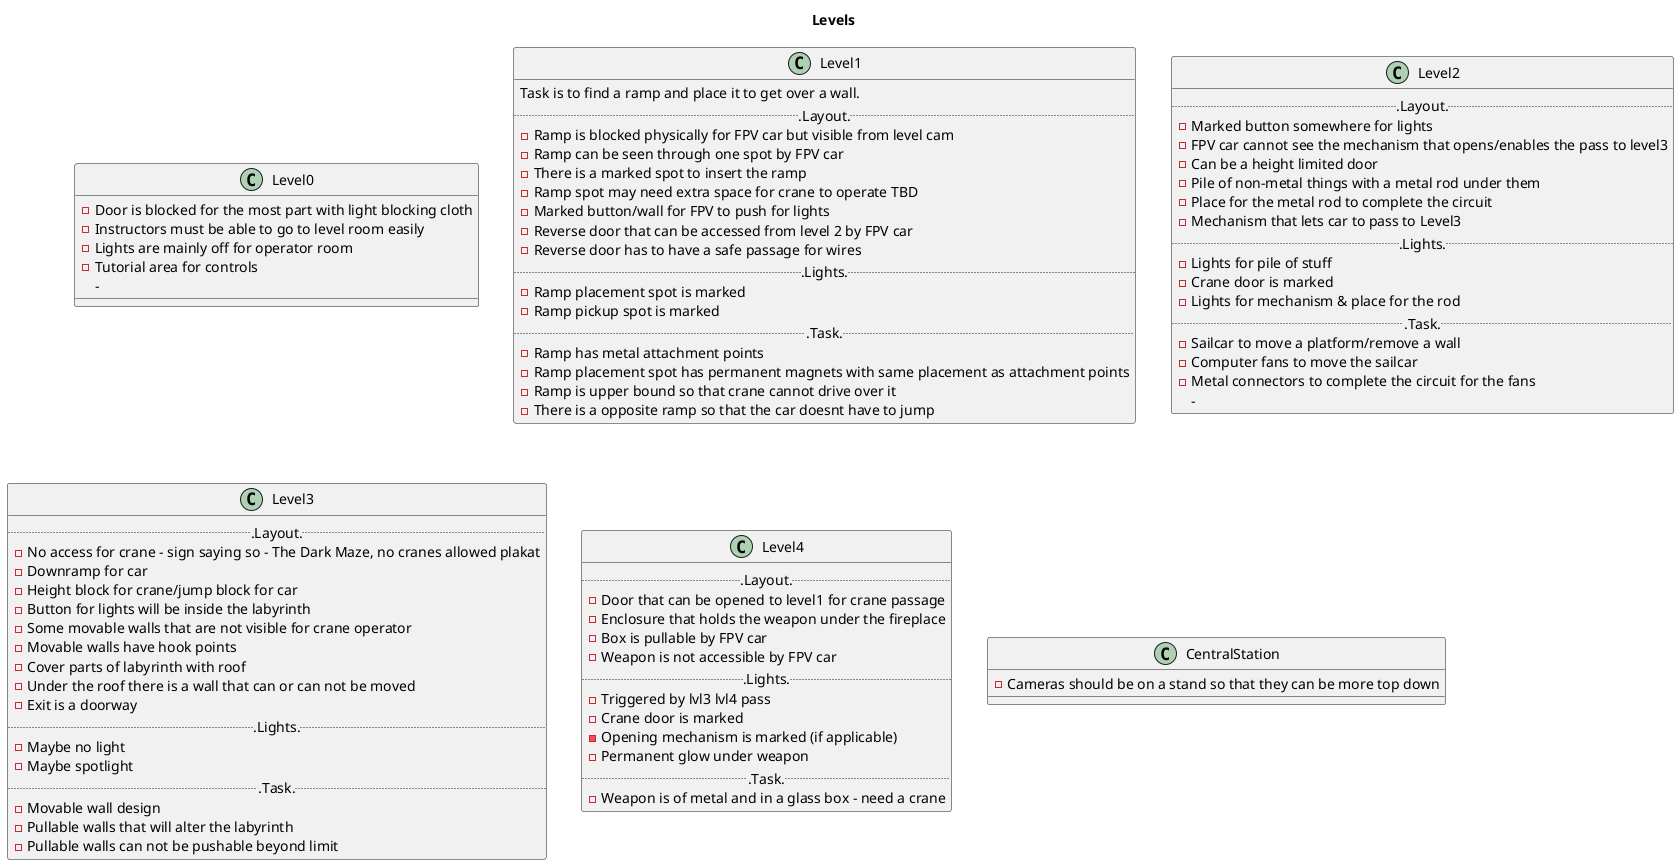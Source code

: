 @startuml levels
title Levels

class Level0 {
  - Door is blocked for the most part with light blocking cloth
  - Instructors must be able to go to level room easily
  - Lights are mainly off for operator room
  - Tutorial area for controls
  - 
}

class Level1 {
   Task is to find a ramp and place it to get over a wall.
   ...Layout...
    - Ramp is blocked physically for FPV car but visible from level cam
    - Ramp can be seen through one spot by FPV car 
    - There is a marked spot to insert the ramp
    - Ramp spot may need extra space for crane to operate TBD
    - Marked button/wall for FPV to push for lights
    - Reverse door that can be accessed from level 2 by FPV car
    - Reverse door has to have a safe passage for wires
   ...Lights...
    - Ramp placement spot is marked
    - Ramp pickup spot is marked
   ...Task...
    - Ramp has metal attachment points
    - Ramp placement spot has permanent magnets with same placement as attachment points
    - Ramp is upper bound so that crane cannot drive over it
    - There is a opposite ramp so that the car doesnt have to jump
}
class Level2 {
  ...Layout...
    - Marked button somewhere for lights
    - FPV car cannot see the mechanism that opens/enables the pass to level3
    - Can be a height limited door
    - Pile of non-metal things with a metal rod under them
    - Place for the metal rod to complete the circuit
    - Mechanism that lets car to pass to Level3
  ...Lights...
    - Lights for pile of stuff
    - Crane door is marked
    - Lights for mechanism & place for the rod
  ...Task...
    - Sailcar to move a platform/remove a wall
    - Computer fans to move the sailcar
    - Metal connectors to complete the circuit for the fans
    - 
}
class Level3 {
  ...Layout...
    - No access for crane - sign saying so - The Dark Maze, no cranes allowed plakat
    - Downramp for car
    - Height block for crane/jump block for car
    - Button for lights will be inside the labyrinth
    - Some movable walls that are not visible for crane operator
    - Movable walls have hook points
    - Cover parts of labyrinth with roof
    - Under the roof there is a wall that can or can not be moved
    - Exit is a doorway
  ...Lights...
    - Maybe no light
    - Maybe spotlight
  ...Task...
    - Movable wall design
    - Pullable walls that will alter the labyrinth
    - Pullable walls can not be pushable beyond limit
}
class Level4 {
  ...Layout...
    - Door that can be opened to level1 for crane passage
    - Enclosure that holds the weapon under the fireplace
    - Box is pullable by FPV car
    - Weapon is not accessible by FPV car
  ...Lights...
    - Triggered by lvl3 lvl4 pass
    - Crane door is marked
    - Opening mechanism is marked (if applicable)
    - Permanent glow under weapon
  ...Task...
    - Weapon is of metal and in a glass box - need a crane
}

class CentralStation {
  - Cameras should be on a stand so that they can be more top down
}




@enduml
